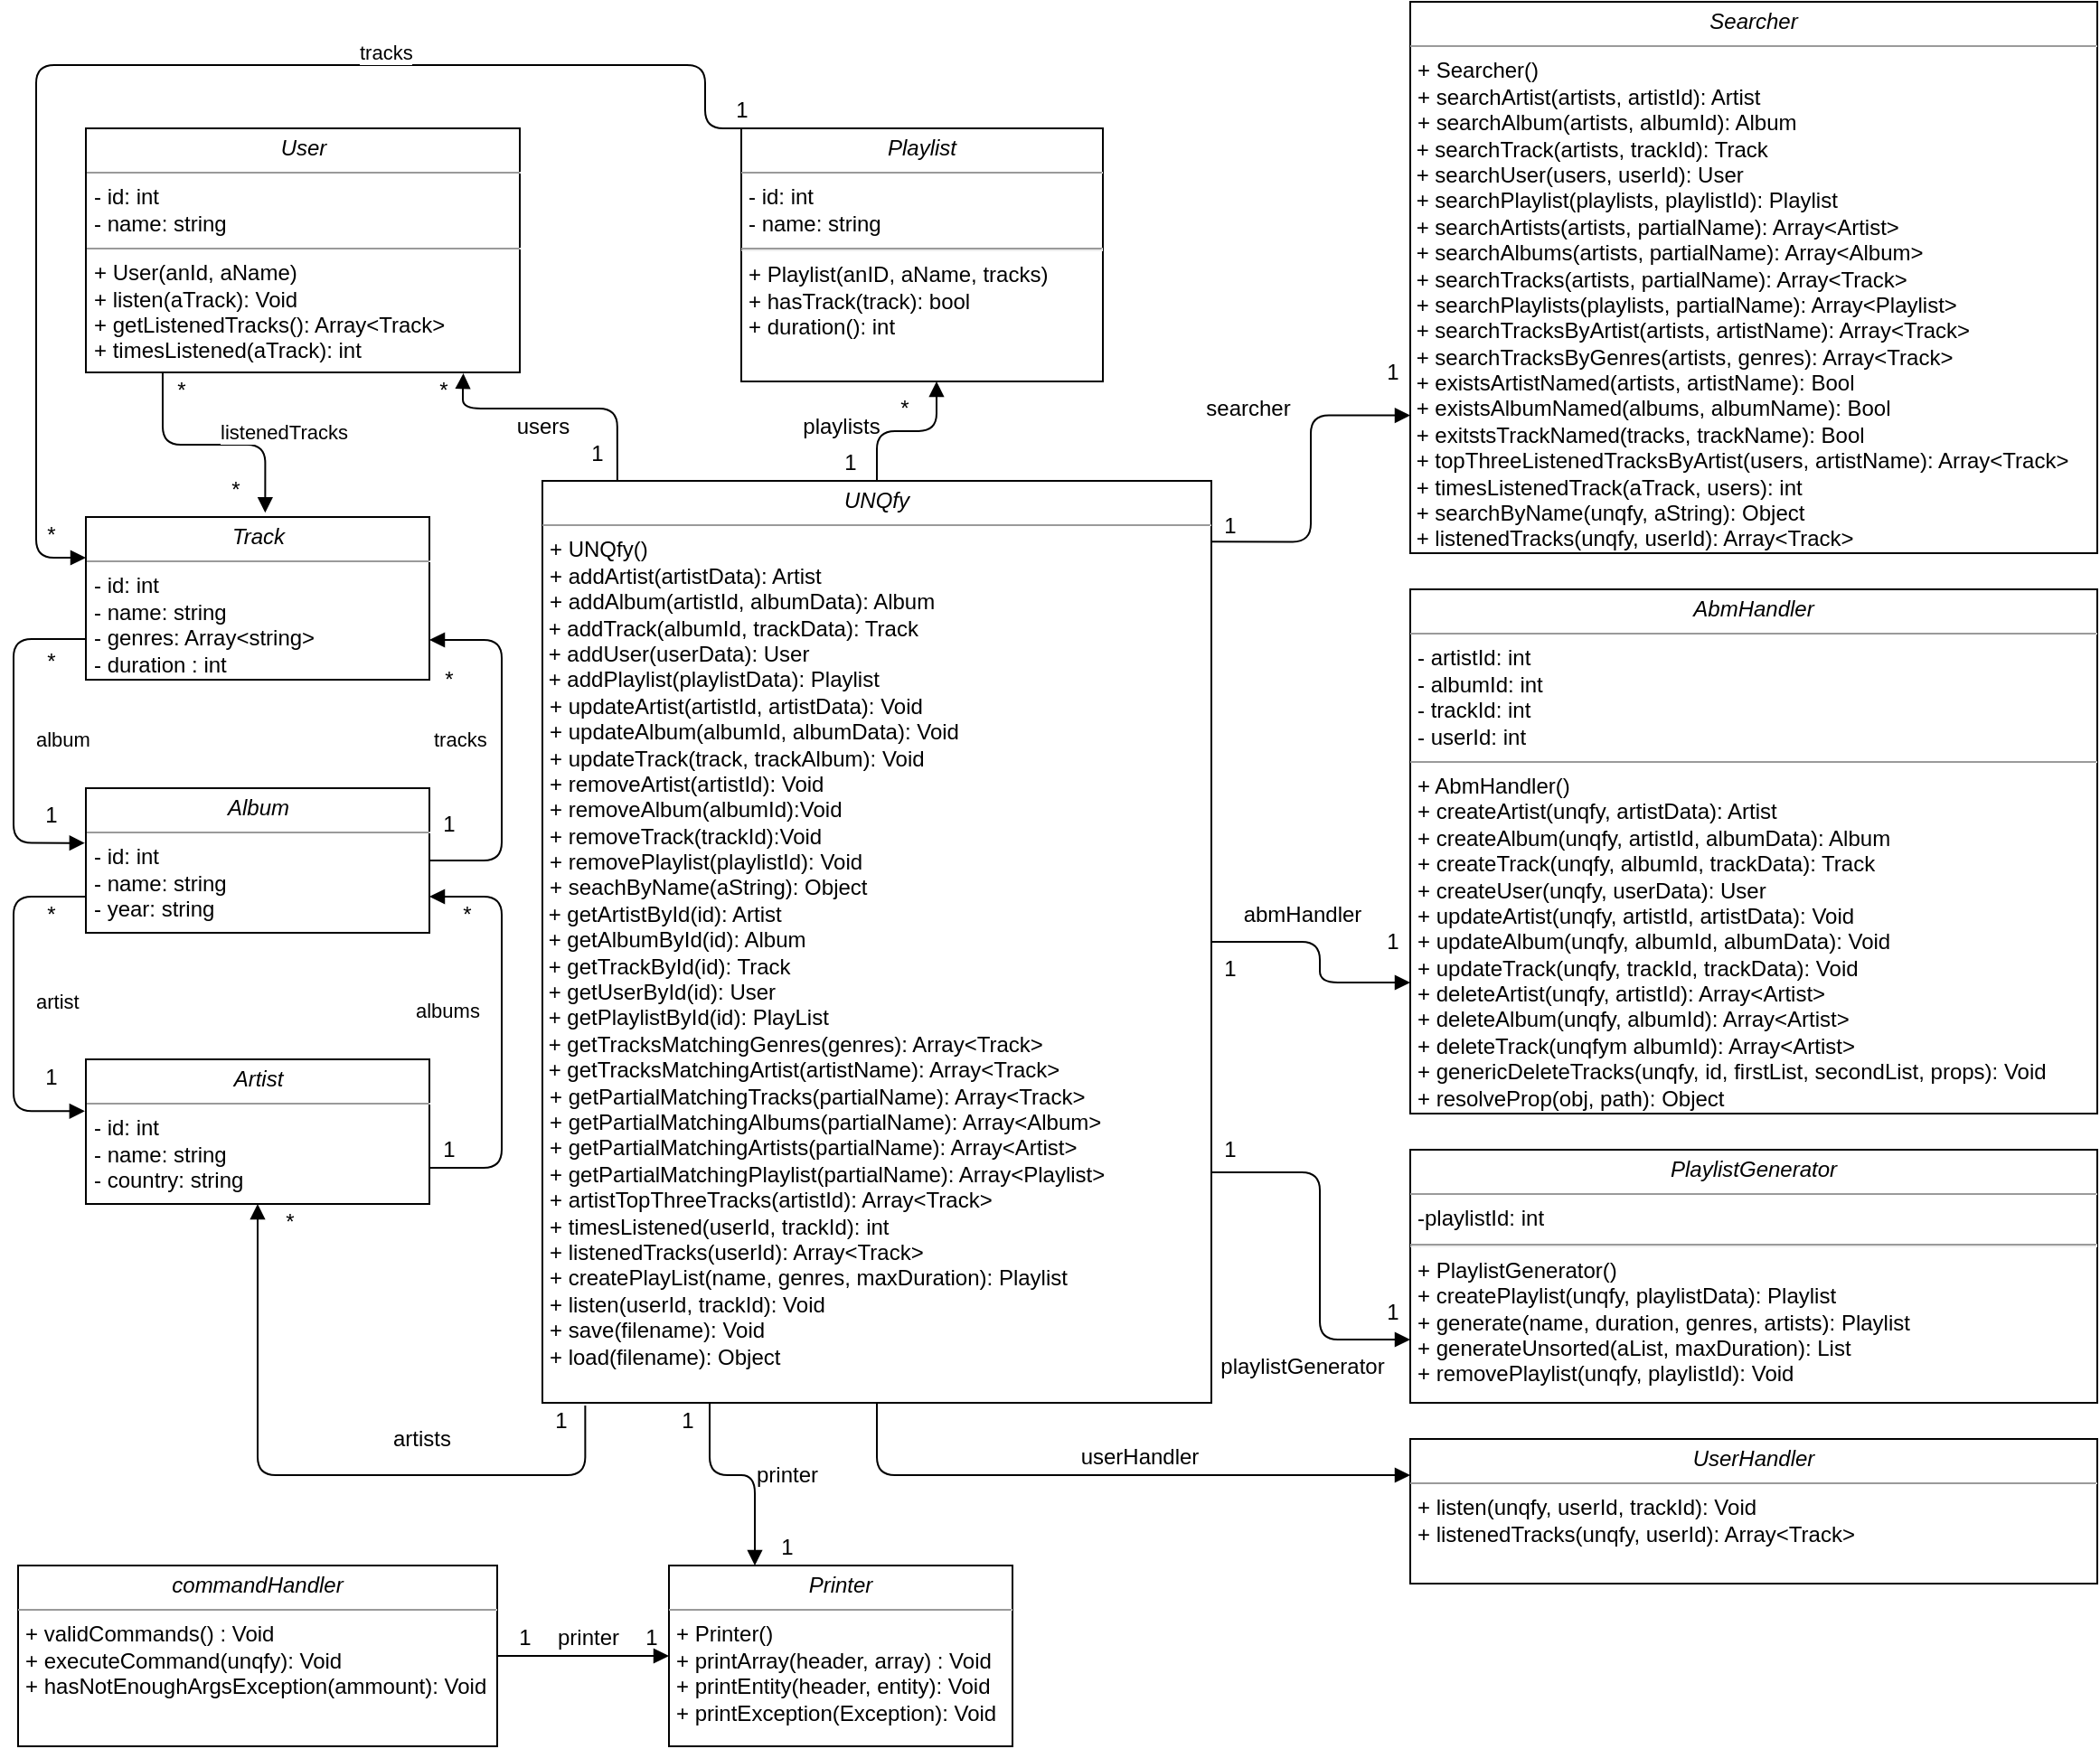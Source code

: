 <mxfile version="13.0.1" type="device"><diagram name="Page-1" id="c4acf3e9-155e-7222-9cf6-157b1a14988f"><mxGraphModel dx="1662" dy="745" grid="1" gridSize="10" guides="1" tooltips="1" connect="1" arrows="1" fold="1" page="1" pageScale="1" pageWidth="850" pageHeight="1100" background="#ffffff" math="0" shadow="0"><root><mxCell id="0"/><mxCell id="1" parent="0"/><mxCell id="5d2195bd80daf111-18" value="&lt;p style=&quot;margin: 0px ; margin-top: 4px ; text-align: center&quot;&gt;&lt;i&gt;Track&lt;/i&gt;&lt;/p&gt;&lt;hr size=&quot;1&quot;&gt;&lt;p style=&quot;margin: 0px ; margin-left: 4px&quot;&gt;- id: int&lt;/p&gt;&lt;p style=&quot;margin: 0px ; margin-left: 4px&quot;&gt;- name: string&lt;br&gt;- genres: Array&amp;lt;string&amp;gt;&lt;br&gt;&lt;/p&gt;&lt;p style=&quot;margin: 0px ; margin-left: 4px&quot;&gt;- duration : int&lt;br&gt;&lt;/p&gt;" style="verticalAlign=top;align=left;overflow=fill;fontSize=12;fontFamily=Helvetica;html=1;rounded=0;shadow=0;comic=0;labelBackgroundColor=none;strokeWidth=1" parent="1" vertex="1"><mxGeometry x="227.5" y="320" width="190" height="90" as="geometry"/></mxCell><mxCell id="5d2195bd80daf111-19" value="&lt;p style=&quot;margin: 0px ; margin-top: 4px ; text-align: center&quot;&gt;&lt;i&gt;Album&lt;/i&gt;&lt;/p&gt;&lt;hr size=&quot;1&quot;&gt;&lt;p style=&quot;margin: 0px ; margin-left: 4px&quot;&gt;- id: int&lt;/p&gt;&lt;p style=&quot;margin: 0px ; margin-left: 4px&quot;&gt;- name: string&lt;br&gt;- year: string&lt;/p&gt;&lt;p style=&quot;margin: 0px ; margin-left: 4px&quot;&gt;&lt;br&gt;&lt;/p&gt;" style="verticalAlign=top;align=left;overflow=fill;fontSize=12;fontFamily=Helvetica;html=1;rounded=0;shadow=0;comic=0;labelBackgroundColor=none;strokeWidth=1" parent="1" vertex="1"><mxGeometry x="227.5" y="470" width="190" height="80" as="geometry"/></mxCell><mxCell id="5d2195bd80daf111-20" value="&lt;p style=&quot;margin: 0px ; margin-top: 4px ; text-align: center&quot;&gt;&lt;i&gt;Artist&lt;/i&gt;&lt;/p&gt;&lt;hr size=&quot;1&quot;&gt;&lt;p style=&quot;margin: 0px ; margin-left: 4px&quot;&gt;- id: int&lt;/p&gt;&lt;p style=&quot;margin: 0px ; margin-left: 4px&quot;&gt;- name: string&lt;br&gt;- country: string&lt;/p&gt;&lt;p style=&quot;margin: 0px ; margin-left: 4px&quot;&gt;&lt;br&gt;&lt;/p&gt;" style="verticalAlign=top;align=left;overflow=fill;fontSize=12;fontFamily=Helvetica;html=1;rounded=0;shadow=0;comic=0;labelBackgroundColor=none;strokeWidth=1" parent="1" vertex="1"><mxGeometry x="227.5" y="620" width="190" height="80" as="geometry"/></mxCell><mxCell id="0A4pxNy6F65seMNXTTmq-5" value="1" style="text;html=1;align=center;verticalAlign=middle;resizable=0;points=[];autosize=1;" parent="1" vertex="1"><mxGeometry x="197.5" y="475" width="20" height="20" as="geometry"/></mxCell><mxCell id="0A4pxNy6F65seMNXTTmq-6" value="tracks" style="endArrow=block;endFill=1;html=1;edgeStyle=orthogonalEdgeStyle;align=left;verticalAlign=top;exitX=1;exitY=0.5;exitDx=0;exitDy=0;" parent="1" source="5d2195bd80daf111-19" edge="1"><mxGeometry x="0.188" y="40" relative="1" as="geometry"><mxPoint x="437.5" y="530" as="sourcePoint"/><mxPoint x="417.5" y="388" as="targetPoint"/><Array as="points"><mxPoint x="457.5" y="510"/><mxPoint x="457.5" y="388"/></Array><mxPoint as="offset"/></mxGeometry></mxCell><mxCell id="0A4pxNy6F65seMNXTTmq-8" value="*" style="text;html=1;align=center;verticalAlign=middle;resizable=0;points=[];autosize=1;" parent="1" vertex="1"><mxGeometry x="417.5" y="400" width="20" height="20" as="geometry"/></mxCell><mxCell id="0A4pxNy6F65seMNXTTmq-9" value="artist" style="endArrow=block;endFill=1;html=1;edgeStyle=orthogonalEdgeStyle;align=left;verticalAlign=top;exitX=0;exitY=0.75;exitDx=0;exitDy=0;entryX=-0.003;entryY=0.358;entryDx=0;entryDy=0;entryPerimeter=0;" parent="1" source="5d2195bd80daf111-19" target="5d2195bd80daf111-20" edge="1"><mxGeometry x="-0.243" y="-14" relative="1" as="geometry"><mxPoint x="417.5" y="620" as="sourcePoint"/><mxPoint x="417.5" y="810" as="targetPoint"/><Array as="points"><mxPoint x="187.5" y="530"/><mxPoint x="187.5" y="649"/></Array><mxPoint x="24" y="10" as="offset"/></mxGeometry></mxCell><mxCell id="0A4pxNy6F65seMNXTTmq-11" value="albums" style="endArrow=block;endFill=1;html=1;edgeStyle=orthogonalEdgeStyle;align=left;verticalAlign=top;entryX=1;entryY=0.75;entryDx=0;entryDy=0;exitX=1;exitY=0.75;exitDx=0;exitDy=0;" parent="1" source="5d2195bd80daf111-20" target="5d2195bd80daf111-19" edge="1"><mxGeometry x="0.217" y="50" relative="1" as="geometry"><mxPoint x="437.5" y="740" as="sourcePoint"/><mxPoint x="417.5" y="550" as="targetPoint"/><Array as="points"><mxPoint x="457.5" y="680"/><mxPoint x="457.5" y="530"/></Array><mxPoint as="offset"/></mxGeometry></mxCell><mxCell id="0A4pxNy6F65seMNXTTmq-13" value="&lt;p style=&quot;margin: 0px ; margin-top: 4px ; text-align: center&quot;&gt;&lt;i&gt;Playlist&lt;/i&gt;&lt;/p&gt;&lt;hr size=&quot;1&quot;&gt;&lt;p style=&quot;margin: 0px ; margin-left: 4px&quot;&gt;- id: int&lt;/p&gt;&lt;p style=&quot;margin: 0px ; margin-left: 4px&quot;&gt;- name: string&lt;br&gt;&lt;/p&gt;&lt;hr id=&quot;null&quot;&gt;&lt;p style=&quot;margin: 0px 0px 0px 4px&quot;&gt;+ Playlist(anID, aName, tracks)&lt;/p&gt;&lt;p style=&quot;margin: 0px 0px 0px 4px&quot;&gt;+ hasTrack(track): bool&lt;/p&gt;&lt;p style=&quot;margin: 0px 0px 0px 4px&quot;&gt;+ duration(): int&lt;br&gt;&lt;/p&gt;" style="verticalAlign=top;align=left;overflow=fill;fontSize=12;fontFamily=Helvetica;html=1;rounded=0;shadow=0;comic=0;labelBackgroundColor=none;strokeWidth=1" parent="1" vertex="1"><mxGeometry x="590" y="105" width="200" height="140" as="geometry"/></mxCell><mxCell id="0A4pxNy6F65seMNXTTmq-15" value="*" style="text;html=1;align=center;verticalAlign=middle;resizable=0;points=[];autosize=1;" parent="1" vertex="1"><mxGeometry x="197.5" y="320" width="20" height="20" as="geometry"/></mxCell><mxCell id="0A4pxNy6F65seMNXTTmq-16" value="tracks" style="endArrow=block;endFill=1;html=1;edgeStyle=orthogonalEdgeStyle;align=left;verticalAlign=top;entryX=0;entryY=0.25;entryDx=0;entryDy=0;exitX=0.25;exitY=0;exitDx=0;exitDy=0;" parent="1" source="0A4pxNy6F65seMNXTTmq-13" target="5d2195bd80daf111-18" edge="1"><mxGeometry x="-0.231" y="-20" relative="1" as="geometry"><mxPoint x="560" y="350" as="sourcePoint"/><mxPoint x="240" y="90" as="targetPoint"/><Array as="points"><mxPoint x="570" y="70"/><mxPoint x="200" y="70"/><mxPoint x="200" y="343"/></Array><mxPoint as="offset"/></mxGeometry></mxCell><mxCell id="0A4pxNy6F65seMNXTTmq-18" value="&lt;p style=&quot;margin: 0px ; margin-top: 4px ; text-align: center&quot;&gt;&lt;i&gt;User&lt;/i&gt;&lt;/p&gt;&lt;hr size=&quot;1&quot;&gt;&lt;p style=&quot;margin: 0px ; margin-left: 4px&quot;&gt;- id: int&lt;br&gt;- name: string&lt;/p&gt;&lt;hr size=&quot;1&quot;&gt;&lt;p style=&quot;margin: 0px ; margin-left: 4px&quot;&gt;+ User(anId, aName)&lt;br&gt;&lt;/p&gt;&lt;p style=&quot;margin: 0px ; margin-left: 4px&quot;&gt;+ listen(aTrack): Void&lt;br&gt;&lt;/p&gt;&lt;p style=&quot;margin: 0px ; margin-left: 4px&quot;&gt;+ getListenedTracks(): Array&amp;lt;Track&amp;gt;&lt;/p&gt;&lt;p style=&quot;margin: 0px ; margin-left: 4px&quot;&gt;+ timesListened(aTrack): int&lt;/p&gt;" style="verticalAlign=top;align=left;overflow=fill;fontSize=12;fontFamily=Helvetica;html=1;rounded=0;shadow=0;comic=0;labelBackgroundColor=none;strokeWidth=1" parent="1" vertex="1"><mxGeometry x="227.5" y="105" width="240" height="135" as="geometry"/></mxCell><mxCell id="0A4pxNy6F65seMNXTTmq-20" value="&lt;p style=&quot;margin: 0px ; margin-top: 4px ; text-align: center&quot;&gt;&lt;i&gt;Searcher&lt;/i&gt;&lt;/p&gt;&lt;hr size=&quot;1&quot;&gt;&lt;p style=&quot;margin: 0px ; margin-left: 4px&quot;&gt;&lt;/p&gt;&lt;p style=&quot;margin: 0px ; margin-left: 4px&quot;&gt;+ Searcher()&lt;br&gt;&lt;/p&gt;&lt;p style=&quot;margin: 0px ; margin-left: 4px&quot;&gt;+ searchArtist(artists, artistId): Artist&lt;br&gt;+ searchAlbum(artists, albumId): Album&lt;br&gt;&lt;/p&gt;&lt;div&gt;&amp;nbsp;+ searchTrack(artists, trackId): Track&lt;/div&gt;&lt;div&gt;&amp;nbsp;+ searchUser(users, userId): User&lt;/div&gt;&lt;div&gt;&amp;nbsp;+ searchPlaylist(playlists, playlistId): Playlist&lt;/div&gt;&amp;nbsp;+ searchArtists(artists, partialName): Array&amp;lt;Artist&amp;gt;&lt;br&gt;&amp;nbsp;+ searchAlbums(artists, partialName): Array&amp;lt;Album&amp;gt;&lt;br&gt;&amp;nbsp;+ searchTracks(artists, partialName): Array&amp;lt;Track&amp;gt;&lt;br&gt;&amp;nbsp;+ searchPlaylists(playlists, partialName): Array&amp;lt;Playlist&amp;gt;&amp;nbsp;&lt;br&gt;&amp;nbsp;+ searchTracksByArtist(artists, artistName): Array&amp;lt;Track&amp;gt;&lt;br&gt;&amp;nbsp;+ searchTracksByGenres(artists, genres): Array&amp;lt;Track&amp;gt;&lt;br&gt;&amp;nbsp;+ existsArtistNamed(artists, artistName): Bool&lt;br&gt;&amp;nbsp;+ existsAlbumNamed(albums, albumName): Bool&lt;br&gt;&amp;nbsp;+ exitstsTrackNamed(tracks, trackName): Bool&lt;br&gt;&amp;nbsp;+ topThreeListenedTracksByArtist(users, artistName): Array&amp;lt;Track&amp;gt;&lt;br&gt;&amp;nbsp;+ timesListenedTrack(aTrack, users): int&lt;br&gt;&amp;nbsp;+ searchByName(unqfy, aString): Object&lt;br&gt;&amp;nbsp;+ listenedTracks(unqfy, userId): Array&amp;lt;Track&amp;gt;&lt;br&gt;&lt;div&gt;&amp;nbsp;&lt;/div&gt;" style="verticalAlign=top;align=left;overflow=fill;fontSize=12;fontFamily=Helvetica;html=1;rounded=0;shadow=0;comic=0;labelBackgroundColor=none;strokeWidth=1" parent="1" vertex="1"><mxGeometry x="960" y="35" width="380" height="305" as="geometry"/></mxCell><mxCell id="0A4pxNy6F65seMNXTTmq-22" value="&lt;p style=&quot;margin: 0px ; margin-top: 4px ; text-align: center&quot;&gt;&lt;i&gt;UNQfy&lt;/i&gt;&lt;/p&gt;&lt;hr size=&quot;1&quot;&gt;&lt;p style=&quot;margin: 0px ; margin-left: 4px&quot;&gt;+ UNQfy()&lt;br&gt;&lt;/p&gt;&lt;p style=&quot;margin: 0px ; margin-left: 4px&quot;&gt;+ addArtist(artistData): Artist&lt;br&gt;+ addAlbum(artistId, albumData): Album&lt;br&gt;&lt;/p&gt;&lt;div&gt;&amp;nbsp;+ addTrack(albumId, trackData): Track&lt;/div&gt;&lt;div&gt;&amp;nbsp;+ addUser(userData): User&lt;/div&gt;&lt;div&gt;&amp;nbsp;+ addPlaylist(playlistData): Playlist&lt;/div&gt;&lt;div&gt;&lt;p style=&quot;margin: 0px 0px 0px 4px&quot;&gt;+ updateArtist(artistId, artistData): Void&lt;/p&gt;&lt;p style=&quot;margin: 0px 0px 0px 4px&quot;&gt;+ updateAlbum(albumId, albumData): Void&lt;br&gt;&lt;/p&gt;&lt;p style=&quot;margin: 0px 0px 0px 4px&quot;&gt;+ updateTrack(track, trackAlbum): Void&lt;/p&gt;&lt;p style=&quot;margin: 0px 0px 0px 4px&quot;&gt;+ removeArtist(artistId): Void&lt;/p&gt;&lt;p style=&quot;margin: 0px 0px 0px 4px&quot;&gt;+ removeAlbum(albumId):Void&lt;/p&gt;&lt;p style=&quot;margin: 0px 0px 0px 4px&quot;&gt;+ removeTrack(trackId):Void&lt;/p&gt;&lt;p style=&quot;margin: 0px 0px 0px 4px&quot;&gt;+ removePlaylist(playlistId): Void&lt;/p&gt;&lt;p style=&quot;margin: 0px 0px 0px 4px&quot;&gt;+ seachByName(aString): Object&lt;/p&gt;&lt;/div&gt;&amp;nbsp;+ getArtistById(id): Artist&lt;br&gt;&amp;nbsp;+ getAlbumById(id): Album&lt;br&gt;&amp;nbsp;+ getTrackById(id): Track&lt;br&gt;&amp;nbsp;+ getUserById(id): User&lt;br&gt;&amp;nbsp;+ getPlaylistById(id): PlayList&lt;br&gt;&amp;nbsp;+ getTracksMatchingGenres(genres): Array&amp;lt;Track&amp;gt;&lt;br&gt;&amp;nbsp;+ getTracksMatchingArtist(artistName): Array&amp;lt;Track&amp;gt;&lt;br&gt;&lt;p style=&quot;margin: 0px 0px 0px 4px&quot;&gt;+ getPartialMatchingTracks(partialName): Array&amp;lt;Track&amp;gt;&lt;/p&gt;&lt;p style=&quot;margin: 0px 0px 0px 4px&quot;&gt;+ getPartialMatchingAlbums(partialName): Array&amp;lt;Album&amp;gt;&lt;br&gt;&lt;/p&gt;&lt;p style=&quot;margin: 0px 0px 0px 4px&quot;&gt;+ getPartialMatchingArtists(partialName): Array&amp;lt;Artist&amp;gt;&lt;br&gt;&lt;/p&gt;&lt;p style=&quot;margin: 0px 0px 0px 4px&quot;&gt;+ getPartialMatchingPlaylist(partialName): Array&amp;lt;Playlist&amp;gt;&lt;/p&gt;&lt;p style=&quot;margin: 0px 0px 0px 4px&quot;&gt;+ artistTopThreeTracks(artistId): Array&amp;lt;Track&amp;gt;&lt;br&gt;&lt;/p&gt;&lt;p style=&quot;margin: 0px 0px 0px 4px&quot;&gt;+ timesListened(userId, trackId): int&lt;/p&gt;&lt;p style=&quot;margin: 0px 0px 0px 4px&quot;&gt;+ listenedTracks(userId): Array&amp;lt;Track&amp;gt;&lt;/p&gt;&lt;p style=&quot;margin: 0px 0px 0px 4px&quot;&gt;+ createPlayList(name, genres, maxDuration): Playlist&lt;br&gt;&lt;/p&gt;&lt;p style=&quot;margin: 0px 0px 0px 4px&quot;&gt;+ listen(userId, trackId): Void&lt;/p&gt;&lt;p style=&quot;margin: 0px 0px 0px 4px&quot;&gt;+ save(filename): Void&lt;/p&gt;&lt;p style=&quot;margin: 0px 0px 0px 4px&quot;&gt;+ load(filename): Object&lt;br&gt;&lt;/p&gt;" style="verticalAlign=top;align=left;overflow=fill;fontSize=12;fontFamily=Helvetica;html=1;rounded=0;shadow=0;comic=0;labelBackgroundColor=none;strokeWidth=1" parent="1" vertex="1"><mxGeometry x="480" y="300" width="370" height="510" as="geometry"/></mxCell><mxCell id="0A4pxNy6F65seMNXTTmq-23" value="&lt;p style=&quot;margin: 0px ; margin-top: 4px ; text-align: center&quot;&gt;&lt;i&gt;AbmHandler&lt;/i&gt;&lt;/p&gt;&lt;hr size=&quot;1&quot;&gt;&lt;p style=&quot;margin: 0px ; margin-left: 4px&quot;&gt;- artistId: int&lt;br&gt;- albumId: int&lt;/p&gt;&lt;p style=&quot;margin: 0px ; margin-left: 4px&quot;&gt;- trackId: int&lt;/p&gt;&lt;p style=&quot;margin: 0px ; margin-left: 4px&quot;&gt;- userId: int&lt;/p&gt;&lt;hr size=&quot;1&quot;&gt;&lt;p style=&quot;margin: 0px ; margin-left: 4px&quot;&gt;+ AbmHandler()&lt;br&gt;&lt;/p&gt;&lt;p style=&quot;margin: 0px ; margin-left: 4px&quot;&gt;+ createArtist(unqfy, artistData): Artist&lt;br&gt;+ createAlbum(unqfy, artistId, albumData): Album&lt;/p&gt;&lt;p style=&quot;margin: 0px ; margin-left: 4px&quot;&gt;+ createTrack(unqfy, albumId, trackData): Track&lt;br&gt;&lt;/p&gt;&lt;p style=&quot;margin: 0px ; margin-left: 4px&quot;&gt;+ createUser(unqfy, userData): User&lt;/p&gt;&lt;p style=&quot;margin: 0px ; margin-left: 4px&quot;&gt;&lt;span&gt;+ updateArtist(unqfy, artistId, artistData&lt;/span&gt;&lt;span&gt;): Void&lt;/span&gt;&lt;/p&gt;&lt;p style=&quot;margin: 0px ; margin-left: 4px&quot;&gt;+ updateAlbum(unqfy, albumId, albumData): Void&lt;br&gt;&lt;/p&gt;&lt;p style=&quot;margin: 0px ; margin-left: 4px&quot;&gt;+ updateTrack(unqfy, trackId, trackData): Void&lt;/p&gt;&lt;p style=&quot;margin: 0px ; margin-left: 4px&quot;&gt;+ deleteArtist(unqfy, artistId): Array&amp;lt;Artist&amp;gt;&lt;/p&gt;&lt;p style=&quot;margin: 0px ; margin-left: 4px&quot;&gt;&lt;span&gt;+ deleteAlbum(unqfy, albumId): Array&amp;lt;Artist&amp;gt;&lt;br&gt;&lt;/span&gt;&lt;/p&gt;&lt;p style=&quot;margin: 0px ; margin-left: 4px&quot;&gt;&lt;span&gt;+ deleteTrack(unqfym albumId): Array&amp;lt;Artist&amp;gt;&lt;br&gt;&lt;/span&gt;&lt;/p&gt;&lt;p style=&quot;margin: 0px ; margin-left: 4px&quot;&gt;&lt;span&gt;+ genericDeleteTracks(unqfy, id, firstList, secondList, props): Void&lt;/span&gt;&lt;/p&gt;&lt;p style=&quot;margin: 0px ; margin-left: 4px&quot;&gt;&lt;span&gt;+ resolveProp(obj, path): Object&lt;/span&gt;&lt;/p&gt;" style="verticalAlign=top;align=left;overflow=fill;fontSize=12;fontFamily=Helvetica;html=1;rounded=0;shadow=0;comic=0;labelBackgroundColor=none;strokeWidth=1" parent="1" vertex="1"><mxGeometry x="960" y="360" width="380" height="290" as="geometry"/></mxCell><mxCell id="0A4pxNy6F65seMNXTTmq-35" value="*" style="text;html=1;align=center;verticalAlign=middle;resizable=0;points=[];autosize=1;" parent="1" vertex="1"><mxGeometry x="197.5" y="530" width="20" height="20" as="geometry"/></mxCell><mxCell id="0A4pxNy6F65seMNXTTmq-36" value="&lt;p style=&quot;margin: 0px ; margin-top: 4px ; text-align: center&quot;&gt;&lt;i&gt;PlaylistGenerator&lt;/i&gt;&lt;/p&gt;&lt;hr size=&quot;1&quot;&gt;&lt;p style=&quot;margin: 0px ; margin-left: 4px&quot;&gt;&lt;/p&gt;&lt;p style=&quot;margin: 0px ; margin-left: 4px&quot;&gt;-playlistId: int&lt;/p&gt;&lt;hr&gt;&lt;p style=&quot;margin: 0px ; margin-left: 4px&quot;&gt;+ PlaylistGenerator()&lt;br&gt;&lt;/p&gt;&lt;p style=&quot;margin: 0px ; margin-left: 4px&quot;&gt;+ createPlaylist(unqfy, playlistData): Playlist&lt;/p&gt;&lt;p style=&quot;margin: 0px ; margin-left: 4px&quot;&gt;+ generate(name, duration, genres, artists): Playlist&lt;br&gt;&lt;/p&gt;&lt;p style=&quot;margin: 0px ; margin-left: 4px&quot;&gt;+ generateUnsorted(aList, maxDuration): List&lt;/p&gt;&lt;p style=&quot;margin: 0px ; margin-left: 4px&quot;&gt;+ removePlaylist(unqfy, playlistId): Void&lt;/p&gt;" style="verticalAlign=top;align=left;overflow=fill;fontSize=12;fontFamily=Helvetica;html=1;rounded=0;shadow=0;comic=0;labelBackgroundColor=none;strokeWidth=1" parent="1" vertex="1"><mxGeometry x="960" y="670" width="380" height="140" as="geometry"/></mxCell><mxCell id="0A4pxNy6F65seMNXTTmq-41" value="listenedTracks" style="endArrow=block;endFill=1;html=1;edgeStyle=orthogonalEdgeStyle;align=left;verticalAlign=top;entryX=0.522;entryY=-0.026;entryDx=0;entryDy=0;entryPerimeter=0;exitX=0.177;exitY=1.004;exitDx=0;exitDy=0;exitPerimeter=0;" parent="1" source="0A4pxNy6F65seMNXTTmq-18" target="5d2195bd80daf111-18" edge="1"><mxGeometry x="0.038" y="20" relative="1" as="geometry"><mxPoint x="576" y="202" as="sourcePoint"/><mxPoint x="240" y="165" as="targetPoint"/><Array as="points"><mxPoint x="270" y="280"/><mxPoint x="327" y="280"/></Array><mxPoint as="offset"/></mxGeometry></mxCell><mxCell id="n2eEZWa0HdVs-zbT8t7V-3" value="" style="endArrow=block;endFill=1;html=1;edgeStyle=orthogonalEdgeStyle;align=left;verticalAlign=top;exitX=1;exitY=0.75;exitDx=0;exitDy=0;entryX=0;entryY=0.75;entryDx=0;entryDy=0;" parent="1" source="0A4pxNy6F65seMNXTTmq-22" target="0A4pxNy6F65seMNXTTmq-36" edge="1"><mxGeometry x="-0.027" y="-40" relative="1" as="geometry"><mxPoint x="400" y="560" as="sourcePoint"/><mxPoint x="1145" y="670" as="targetPoint"/><Array as="points"><mxPoint x="910" y="683"/><mxPoint x="910" y="775"/></Array><mxPoint as="offset"/></mxGeometry></mxCell><mxCell id="n2eEZWa0HdVs-zbT8t7V-5" value="" style="endArrow=block;endFill=1;html=1;edgeStyle=orthogonalEdgeStyle;align=left;verticalAlign=top;exitX=1;exitY=0.5;exitDx=0;exitDy=0;entryX=0;entryY=0.75;entryDx=0;entryDy=0;" parent="1" source="0A4pxNy6F65seMNXTTmq-22" target="0A4pxNy6F65seMNXTTmq-23" edge="1"><mxGeometry x="-0.027" y="-40" relative="1" as="geometry"><mxPoint x="420" y="560" as="sourcePoint"/><mxPoint x="950" y="600" as="targetPoint"/><Array as="points"><mxPoint x="910" y="555"/><mxPoint x="910" y="578"/></Array><mxPoint as="offset"/></mxGeometry></mxCell><mxCell id="n2eEZWa0HdVs-zbT8t7V-9" value="1" style="text;html=1;align=center;verticalAlign=middle;resizable=0;points=[];autosize=1;" parent="1" vertex="1"><mxGeometry x="940" y="545" width="20" height="20" as="geometry"/></mxCell><mxCell id="n2eEZWa0HdVs-zbT8t7V-11" value="1" style="text;html=1;align=center;verticalAlign=middle;resizable=0;points=[];autosize=1;" parent="1" vertex="1"><mxGeometry x="850" y="660" width="20" height="20" as="geometry"/></mxCell><mxCell id="n2eEZWa0HdVs-zbT8t7V-12" value="1" style="text;html=1;align=center;verticalAlign=middle;resizable=0;points=[];autosize=1;" parent="1" vertex="1"><mxGeometry x="940" y="230" width="20" height="20" as="geometry"/></mxCell><mxCell id="n2eEZWa0HdVs-zbT8t7V-24" value="1" style="text;html=1;align=center;verticalAlign=middle;resizable=0;points=[];autosize=1;" parent="1" vertex="1"><mxGeometry x="850" y="315" width="20" height="20" as="geometry"/></mxCell><mxCell id="n2eEZWa0HdVs-zbT8t7V-13" value="1" style="text;html=1;align=center;verticalAlign=middle;resizable=0;points=[];autosize=1;" parent="1" vertex="1"><mxGeometry x="940" y="750" width="20" height="20" as="geometry"/></mxCell><mxCell id="n2eEZWa0HdVs-zbT8t7V-15" value="searcher" style="text;html=1;align=center;verticalAlign=middle;resizable=0;points=[];autosize=1;" parent="1" vertex="1"><mxGeometry x="840" y="250" width="60" height="20" as="geometry"/></mxCell><mxCell id="n2eEZWa0HdVs-zbT8t7V-16" value="playlistGenerator" style="text;html=1;align=center;verticalAlign=middle;resizable=0;points=[];autosize=1;" parent="1" vertex="1"><mxGeometry x="840" y="780" width="120" height="20" as="geometry"/></mxCell><mxCell id="n2eEZWa0HdVs-zbT8t7V-17" value="abmHandler" style="text;html=1;align=center;verticalAlign=middle;resizable=0;points=[];autosize=1;" parent="1" vertex="1"><mxGeometry x="860" y="530" width="80" height="20" as="geometry"/></mxCell><mxCell id="n2eEZWa0HdVs-zbT8t7V-23" value="" style="endArrow=block;endFill=1;html=1;edgeStyle=orthogonalEdgeStyle;align=left;verticalAlign=top;exitX=0.5;exitY=0;exitDx=0;exitDy=0;entryX=0.54;entryY=1;entryDx=0;entryDy=0;entryPerimeter=0;" parent="1" source="0A4pxNy6F65seMNXTTmq-22" target="0A4pxNy6F65seMNXTTmq-13" edge="1"><mxGeometry x="-0.059" y="-130" relative="1" as="geometry"><mxPoint x="560" y="320" as="sourcePoint"/><mxPoint x="600" y="230" as="targetPoint"/><Array as="points"/><mxPoint as="offset"/></mxGeometry></mxCell><mxCell id="n2eEZWa0HdVs-zbT8t7V-27" value="" style="endArrow=block;endFill=1;html=1;edgeStyle=orthogonalEdgeStyle;align=left;verticalAlign=top;entryX=0;entryY=0.75;entryDx=0;entryDy=0;exitX=0.999;exitY=0.066;exitDx=0;exitDy=0;exitPerimeter=0;" parent="1" source="0A4pxNy6F65seMNXTTmq-22" target="0A4pxNy6F65seMNXTTmq-20" edge="1"><mxGeometry x="-0.027" y="-40" relative="1" as="geometry"><mxPoint x="650" y="410" as="sourcePoint"/><mxPoint x="980" y="410" as="targetPoint"/><Array as="points"/><mxPoint as="offset"/></mxGeometry></mxCell><mxCell id="n2eEZWa0HdVs-zbT8t7V-32" value="1" style="text;html=1;align=center;verticalAlign=middle;resizable=0;points=[];autosize=1;" parent="1" vertex="1"><mxGeometry x="850" y="560" width="20" height="20" as="geometry"/></mxCell><mxCell id="n2eEZWa0HdVs-zbT8t7V-35" value="" style="endArrow=block;endFill=1;html=1;edgeStyle=orthogonalEdgeStyle;align=left;verticalAlign=top;exitX=0.064;exitY=1.003;exitDx=0;exitDy=0;entryX=0.5;entryY=1;entryDx=0;entryDy=0;exitPerimeter=0;" parent="1" source="0A4pxNy6F65seMNXTTmq-22" target="5d2195bd80daf111-20" edge="1"><mxGeometry x="-0.027" y="-40" relative="1" as="geometry"><mxPoint x="450" y="462.5" as="sourcePoint"/><mxPoint x="440" y="590" as="targetPoint"/><Array as="points"><mxPoint x="504" y="850"/><mxPoint x="323" y="850"/></Array><mxPoint as="offset"/></mxGeometry></mxCell><mxCell id="n2eEZWa0HdVs-zbT8t7V-36" value="" style="endArrow=block;endFill=1;html=1;edgeStyle=orthogonalEdgeStyle;align=left;verticalAlign=top;exitX=0.112;exitY=-0.001;exitDx=0;exitDy=0;exitPerimeter=0;entryX=0.87;entryY=1.004;entryDx=0;entryDy=0;entryPerimeter=0;" parent="1" source="0A4pxNy6F65seMNXTTmq-22" target="0A4pxNy6F65seMNXTTmq-18" edge="1"><mxGeometry x="-0.027" y="-40" relative="1" as="geometry"><mxPoint x="530" y="300" as="sourcePoint"/><mxPoint x="480" y="250" as="targetPoint"/><Array as="points"><mxPoint x="521" y="260"/><mxPoint x="436" y="260"/><mxPoint x="436" y="250"/></Array><mxPoint as="offset"/></mxGeometry></mxCell><mxCell id="n2eEZWa0HdVs-zbT8t7V-37" value="*" style="text;html=1;align=center;verticalAlign=middle;resizable=0;points=[];autosize=1;" parent="1" vertex="1"><mxGeometry x="300" y="295" width="20" height="20" as="geometry"/></mxCell><mxCell id="n2eEZWa0HdVs-zbT8t7V-38" value="1" style="text;html=1;align=center;verticalAlign=middle;resizable=0;points=[];autosize=1;" parent="1" vertex="1"><mxGeometry x="580" y="85" width="20" height="20" as="geometry"/></mxCell><mxCell id="n2eEZWa0HdVs-zbT8t7V-41" value="1" style="text;html=1;align=center;verticalAlign=middle;resizable=0;points=[];autosize=1;" parent="1" vertex="1"><mxGeometry x="640" y="280" width="20" height="20" as="geometry"/></mxCell><mxCell id="n2eEZWa0HdVs-zbT8t7V-42" value="*" style="text;html=1;align=center;verticalAlign=middle;resizable=0;points=[];autosize=1;" parent="1" vertex="1"><mxGeometry x="270" y="240" width="20" height="20" as="geometry"/></mxCell><mxCell id="n2eEZWa0HdVs-zbT8t7V-43" value="1" style="text;html=1;align=center;verticalAlign=middle;resizable=0;points=[];autosize=1;" parent="1" vertex="1"><mxGeometry x="500" y="275" width="20" height="20" as="geometry"/></mxCell><mxCell id="n2eEZWa0HdVs-zbT8t7V-44" value="*" style="text;html=1;align=center;verticalAlign=middle;resizable=0;points=[];autosize=1;" parent="1" vertex="1"><mxGeometry x="670" y="250" width="20" height="20" as="geometry"/></mxCell><mxCell id="n2eEZWa0HdVs-zbT8t7V-45" value="1" style="text;html=1;align=center;verticalAlign=middle;resizable=0;points=[];autosize=1;" parent="1" vertex="1"><mxGeometry x="480" y="810" width="20" height="20" as="geometry"/></mxCell><mxCell id="n2eEZWa0HdVs-zbT8t7V-46" value="*" style="text;html=1;align=center;verticalAlign=middle;resizable=0;points=[];autosize=1;" parent="1" vertex="1"><mxGeometry x="330" y="700" width="20" height="20" as="geometry"/></mxCell><mxCell id="n2eEZWa0HdVs-zbT8t7V-47" value="artists" style="text;html=1;align=center;verticalAlign=middle;resizable=0;points=[];autosize=1;" parent="1" vertex="1"><mxGeometry x="387.5" y="820" width="50" height="20" as="geometry"/></mxCell><mxCell id="n2eEZWa0HdVs-zbT8t7V-48" value="users" style="text;html=1;align=center;verticalAlign=middle;resizable=0;points=[];autosize=1;" parent="1" vertex="1"><mxGeometry x="460" y="260" width="40" height="20" as="geometry"/></mxCell><mxCell id="n2eEZWa0HdVs-zbT8t7V-49" value="playlists" style="text;html=1;align=center;verticalAlign=middle;resizable=0;points=[];autosize=1;" parent="1" vertex="1"><mxGeometry x="615" y="260" width="60" height="20" as="geometry"/></mxCell><mxCell id="zQZfOleRAr8SQdV1g1r0-1" value="1" style="text;html=1;align=center;verticalAlign=middle;resizable=0;points=[];autosize=1;" parent="1" vertex="1"><mxGeometry x="197.5" y="620" width="20" height="20" as="geometry"/></mxCell><mxCell id="zQZfOleRAr8SQdV1g1r0-18" value="printer" style="text;html=1;align=center;verticalAlign=middle;resizable=0;points=[];autosize=1;" parent="1" vertex="1"><mxGeometry x="590" y="840" width="50" height="20" as="geometry"/></mxCell><mxCell id="KeEDbkncsUCk2MEcGloo-2" value="album" style="endArrow=block;endFill=1;html=1;edgeStyle=orthogonalEdgeStyle;align=left;verticalAlign=top;exitX=0;exitY=0.75;exitDx=0;exitDy=0;entryX=-0.003;entryY=0.379;entryDx=0;entryDy=0;entryPerimeter=0;" parent="1" source="5d2195bd80daf111-18" target="5d2195bd80daf111-19" edge="1"><mxGeometry x="-0.142" y="10" relative="1" as="geometry"><mxPoint x="127.5" y="406" as="sourcePoint"/><mxPoint x="127.5" y="486" as="targetPoint"/><Array as="points"><mxPoint x="187.5" y="388"/><mxPoint x="187.5" y="500"/></Array><mxPoint as="offset"/></mxGeometry></mxCell><mxCell id="KeEDbkncsUCk2MEcGloo-4" value="*" style="text;html=1;align=center;verticalAlign=middle;resizable=0;points=[];autosize=1;" parent="1" vertex="1"><mxGeometry x="427.5" y="530" width="20" height="20" as="geometry"/></mxCell><mxCell id="KeEDbkncsUCk2MEcGloo-5" value="1" style="text;html=1;align=center;verticalAlign=middle;resizable=0;points=[];autosize=1;" parent="1" vertex="1"><mxGeometry x="417.5" y="480" width="20" height="20" as="geometry"/></mxCell><mxCell id="KeEDbkncsUCk2MEcGloo-6" value="1" style="text;html=1;align=center;verticalAlign=middle;resizable=0;points=[];autosize=1;" parent="1" vertex="1"><mxGeometry x="417.5" y="660" width="20" height="20" as="geometry"/></mxCell><mxCell id="KeEDbkncsUCk2MEcGloo-7" value="*" style="text;html=1;align=center;verticalAlign=middle;resizable=0;points=[];autosize=1;" parent="1" vertex="1"><mxGeometry x="197.5" y="390" width="20" height="20" as="geometry"/></mxCell><mxCell id="KeEDbkncsUCk2MEcGloo-9" value="*" style="text;html=1;align=center;verticalAlign=middle;resizable=0;points=[];autosize=1;" parent="1" vertex="1"><mxGeometry x="415" y="240" width="20" height="20" as="geometry"/></mxCell><mxCell id="KeEDbkncsUCk2MEcGloo-11" value="&lt;p style=&quot;margin: 0px ; margin-top: 4px ; text-align: center&quot;&gt;&lt;i&gt;Printer&lt;/i&gt;&lt;/p&gt;&lt;hr size=&quot;1&quot;&gt;&lt;p style=&quot;margin: 0px ; margin-left: 4px&quot;&gt;&lt;/p&gt;&lt;p style=&quot;margin: 0px ; margin-left: 4px&quot;&gt;+ Printer()&lt;br&gt;&lt;/p&gt;&lt;p style=&quot;margin: 0px ; margin-left: 4px&quot;&gt;+ printArray(header, array) : Void&lt;br&gt;&lt;/p&gt;&lt;p style=&quot;margin: 0px ; margin-left: 4px&quot;&gt;+ printEntity(header, entity): Void&lt;/p&gt;&lt;p style=&quot;margin: 0px ; margin-left: 4px&quot;&gt;+ printException(Exception): Void&lt;/p&gt;" style="verticalAlign=top;align=left;overflow=fill;fontSize=12;fontFamily=Helvetica;html=1;rounded=0;shadow=0;comic=0;labelBackgroundColor=none;strokeWidth=1" parent="1" vertex="1"><mxGeometry x="550" y="900" width="190" height="100" as="geometry"/></mxCell><mxCell id="KeEDbkncsUCk2MEcGloo-12" value="" style="endArrow=block;endFill=1;html=1;edgeStyle=orthogonalEdgeStyle;align=left;verticalAlign=top;entryX=0.25;entryY=0;entryDx=0;entryDy=0;exitX=0.25;exitY=1;exitDx=0;exitDy=0;" parent="1" source="0A4pxNy6F65seMNXTTmq-22" target="KeEDbkncsUCk2MEcGloo-11" edge="1"><mxGeometry x="-0.027" y="-40" relative="1" as="geometry"><mxPoint x="572.5" y="710" as="sourcePoint"/><mxPoint x="665" y="950" as="targetPoint"/><Array as="points"><mxPoint x="573" y="850"/><mxPoint x="598" y="850"/></Array><mxPoint as="offset"/></mxGeometry></mxCell><mxCell id="KeEDbkncsUCk2MEcGloo-15" value="1" style="text;html=1;align=center;verticalAlign=middle;resizable=0;points=[];autosize=1;" parent="1" vertex="1"><mxGeometry x="550" y="810" width="20" height="20" as="geometry"/></mxCell><mxCell id="mMwXPuE6Z98tMJ-WyHW_-7" value="1" style="text;html=1;align=center;verticalAlign=middle;resizable=0;points=[];autosize=1;" parent="1" vertex="1"><mxGeometry x="605" y="880" width="20" height="20" as="geometry"/></mxCell><mxCell id="pKkIpeBerXoJ6PaOLJaJ-5" value="&lt;p style=&quot;margin: 0px ; margin-top: 4px ; text-align: center&quot;&gt;&lt;i&gt;UserHandler&lt;/i&gt;&lt;/p&gt;&lt;hr size=&quot;1&quot;&gt;&lt;p style=&quot;margin: 0px ; margin-left: 4px&quot;&gt;&lt;/p&gt;&lt;p style=&quot;margin: 0px ; margin-left: 4px&quot;&gt;&lt;span&gt;+ listen(unqfy, userId, trackId): Void&lt;/span&gt;&lt;br&gt;&lt;/p&gt;&lt;p style=&quot;margin: 0px ; margin-left: 4px&quot;&gt;+ listenedTracks(unqfy, userId): Array&amp;lt;Track&amp;gt;&lt;/p&gt;&lt;p style=&quot;margin: 0px ; margin-left: 4px&quot;&gt;&lt;br&gt;&lt;/p&gt;" style="verticalAlign=top;align=left;overflow=fill;fontSize=12;fontFamily=Helvetica;html=1;rounded=0;shadow=0;comic=0;labelBackgroundColor=none;strokeWidth=1" vertex="1" parent="1"><mxGeometry x="960" y="830" width="380" height="80" as="geometry"/></mxCell><mxCell id="pKkIpeBerXoJ6PaOLJaJ-6" value="" style="endArrow=block;endFill=1;html=1;edgeStyle=orthogonalEdgeStyle;align=left;verticalAlign=top;exitX=0.5;exitY=1;exitDx=0;exitDy=0;entryX=0;entryY=0.25;entryDx=0;entryDy=0;" edge="1" parent="1" source="0A4pxNy6F65seMNXTTmq-22" target="pKkIpeBerXoJ6PaOLJaJ-5"><mxGeometry x="-0.027" y="-40" relative="1" as="geometry"><mxPoint x="680" y="830" as="sourcePoint"/><mxPoint x="1092.5" y="830" as="targetPoint"/><Array as="points"><mxPoint x="665" y="850"/></Array><mxPoint as="offset"/></mxGeometry></mxCell><mxCell id="pKkIpeBerXoJ6PaOLJaJ-9" value="userHandler" style="text;html=1;align=center;verticalAlign=middle;resizable=0;points=[];autosize=1;" vertex="1" parent="1"><mxGeometry x="770" y="830" width="80" height="20" as="geometry"/></mxCell><mxCell id="pKkIpeBerXoJ6PaOLJaJ-22" value="&lt;p style=&quot;margin: 0px ; margin-top: 4px ; text-align: center&quot;&gt;&lt;i&gt;commandHandler&lt;/i&gt;&lt;/p&gt;&lt;hr size=&quot;1&quot;&gt;&lt;p style=&quot;margin: 0px ; margin-left: 4px&quot;&gt;&lt;/p&gt;&lt;p style=&quot;margin: 0px ; margin-left: 4px&quot;&gt;&lt;span&gt;+ validCommands() : Void&lt;/span&gt;&lt;br&gt;&lt;/p&gt;&lt;p style=&quot;margin: 0px ; margin-left: 4px&quot;&gt;+ executeCommand(unqfy): Void&lt;/p&gt;&lt;p style=&quot;margin: 0px ; margin-left: 4px&quot;&gt;+ hasNotEnoughArgsException(ammount): Void&lt;/p&gt;" style="verticalAlign=top;align=left;overflow=fill;fontSize=12;fontFamily=Helvetica;html=1;rounded=0;shadow=0;comic=0;labelBackgroundColor=none;strokeWidth=1" vertex="1" parent="1"><mxGeometry x="190" y="900" width="265" height="100" as="geometry"/></mxCell><mxCell id="pKkIpeBerXoJ6PaOLJaJ-23" value="" style="endArrow=block;endFill=1;html=1;edgeStyle=orthogonalEdgeStyle;align=left;verticalAlign=top;exitX=1;exitY=0.5;exitDx=0;exitDy=0;entryX=0;entryY=0.5;entryDx=0;entryDy=0;" edge="1" parent="1" source="pKkIpeBerXoJ6PaOLJaJ-22" target="KeEDbkncsUCk2MEcGloo-11"><mxGeometry x="-0.027" y="-40" relative="1" as="geometry"><mxPoint x="460" y="1040" as="sourcePoint"/><mxPoint x="570" y="1062.5" as="targetPoint"/><Array as="points"><mxPoint x="500" y="950"/><mxPoint x="500" y="950"/></Array><mxPoint as="offset"/></mxGeometry></mxCell><mxCell id="pKkIpeBerXoJ6PaOLJaJ-24" value="1" style="text;html=1;align=center;verticalAlign=middle;resizable=0;points=[];autosize=1;" vertex="1" parent="1"><mxGeometry x="460" y="930" width="20" height="20" as="geometry"/></mxCell><mxCell id="pKkIpeBerXoJ6PaOLJaJ-25" value="1" style="text;html=1;align=center;verticalAlign=middle;resizable=0;points=[];autosize=1;" vertex="1" parent="1"><mxGeometry x="530" y="930" width="20" height="20" as="geometry"/></mxCell><mxCell id="pKkIpeBerXoJ6PaOLJaJ-26" value="printer" style="text;html=1;align=center;verticalAlign=middle;resizable=0;points=[];autosize=1;" vertex="1" parent="1"><mxGeometry x="480" y="930" width="50" height="20" as="geometry"/></mxCell></root></mxGraphModel></diagram></mxfile>